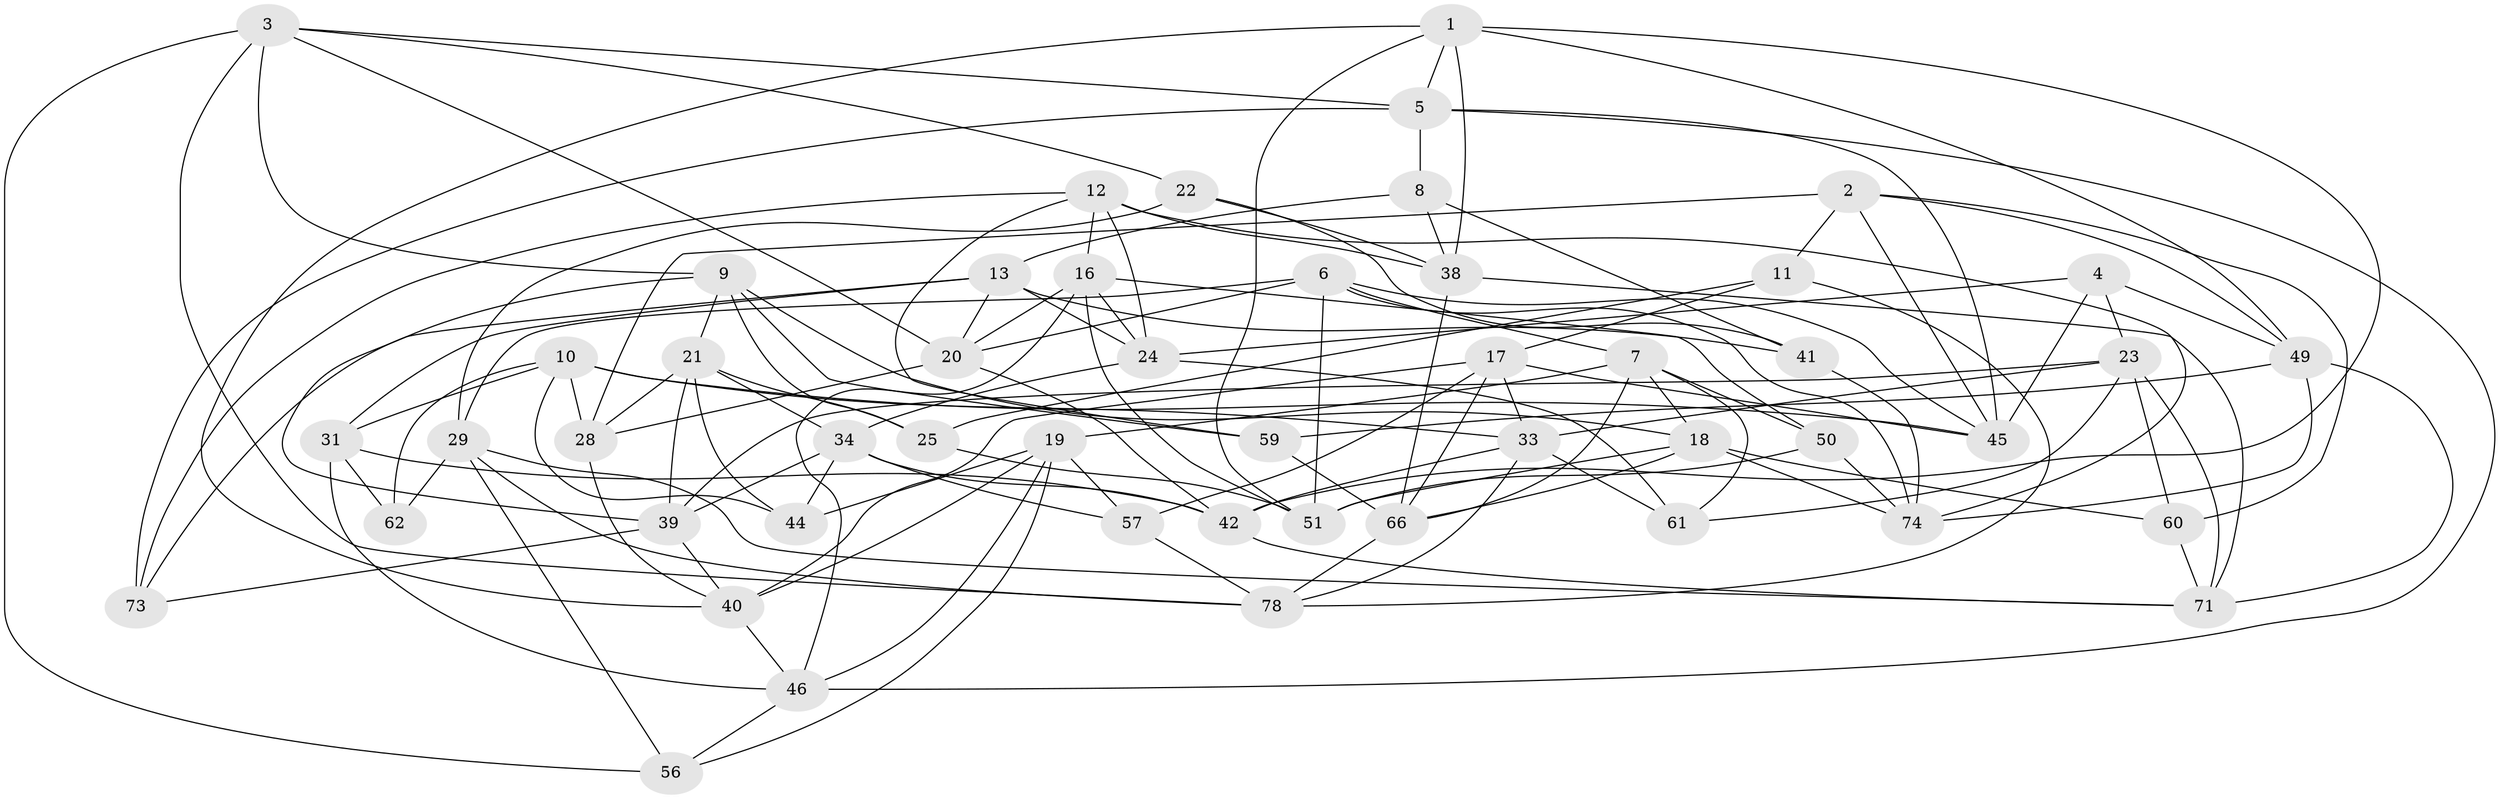// Generated by graph-tools (version 1.1) at 2025/52/02/27/25 19:52:28]
// undirected, 50 vertices, 133 edges
graph export_dot {
graph [start="1"]
  node [color=gray90,style=filled];
  1 [super="+35"];
  2 [super="+75"];
  3 [super="+30"];
  4;
  5 [super="+52"];
  6 [super="+47"];
  7 [super="+15"];
  8;
  9 [super="+72"];
  10 [super="+14"];
  11;
  12 [super="+43"];
  13 [super="+27"];
  16 [super="+48"];
  17 [super="+36"];
  18 [super="+55"];
  19 [super="+26"];
  20 [super="+70"];
  21 [super="+64"];
  22;
  23 [super="+65"];
  24 [super="+67"];
  25;
  28 [super="+37"];
  29 [super="+63"];
  31 [super="+32"];
  33 [super="+68"];
  34 [super="+82"];
  38 [super="+69"];
  39 [super="+54"];
  40 [super="+81"];
  41;
  42 [super="+58"];
  44;
  45 [super="+79"];
  46 [super="+83"];
  49 [super="+85"];
  50;
  51 [super="+53"];
  56;
  57;
  59;
  60;
  61;
  62;
  66 [super="+76"];
  71 [super="+77"];
  73;
  74 [super="+84"];
  78 [super="+80"];
  1 -- 38;
  1 -- 42;
  1 -- 49;
  1 -- 51;
  1 -- 5;
  1 -- 40;
  2 -- 28 [weight=2];
  2 -- 49;
  2 -- 45;
  2 -- 11;
  2 -- 60;
  3 -- 22;
  3 -- 5;
  3 -- 20;
  3 -- 56;
  3 -- 9;
  3 -- 78;
  4 -- 23;
  4 -- 49;
  4 -- 24;
  4 -- 45;
  5 -- 46;
  5 -- 8;
  5 -- 73;
  5 -- 45;
  6 -- 74;
  6 -- 7;
  6 -- 20;
  6 -- 51;
  6 -- 45;
  6 -- 29;
  7 -- 66;
  7 -- 50;
  7 -- 19;
  7 -- 61;
  7 -- 18;
  8 -- 41;
  8 -- 38;
  8 -- 13;
  9 -- 59;
  9 -- 39;
  9 -- 18;
  9 -- 25;
  9 -- 21;
  10 -- 44;
  10 -- 31;
  10 -- 33;
  10 -- 62;
  10 -- 28;
  10 -- 45;
  11 -- 25;
  11 -- 17;
  11 -- 78;
  12 -- 73;
  12 -- 59;
  12 -- 24;
  12 -- 16;
  12 -- 74;
  12 -- 38;
  13 -- 20;
  13 -- 73;
  13 -- 41;
  13 -- 24;
  13 -- 31;
  16 -- 20;
  16 -- 50;
  16 -- 24;
  16 -- 51;
  16 -- 46;
  17 -- 40;
  17 -- 57;
  17 -- 66;
  17 -- 45;
  17 -- 33;
  18 -- 74;
  18 -- 51;
  18 -- 60;
  18 -- 66;
  19 -- 57;
  19 -- 44;
  19 -- 56;
  19 -- 46;
  19 -- 40;
  20 -- 42;
  20 -- 28;
  21 -- 34;
  21 -- 25;
  21 -- 39;
  21 -- 44;
  21 -- 28;
  22 -- 38;
  22 -- 41;
  22 -- 29;
  23 -- 61;
  23 -- 60;
  23 -- 33;
  23 -- 39;
  23 -- 71;
  24 -- 61;
  24 -- 34;
  25 -- 51;
  28 -- 40;
  29 -- 62;
  29 -- 56;
  29 -- 78;
  29 -- 71;
  31 -- 62 [weight=2];
  31 -- 42;
  31 -- 46;
  33 -- 42;
  33 -- 61;
  33 -- 78;
  34 -- 44;
  34 -- 42;
  34 -- 57;
  34 -- 39;
  38 -- 71;
  38 -- 66;
  39 -- 40;
  39 -- 73;
  40 -- 46;
  41 -- 74;
  42 -- 71;
  46 -- 56;
  49 -- 74;
  49 -- 59;
  49 -- 71;
  50 -- 51;
  50 -- 74;
  57 -- 78;
  59 -- 66;
  60 -- 71;
  66 -- 78;
}
